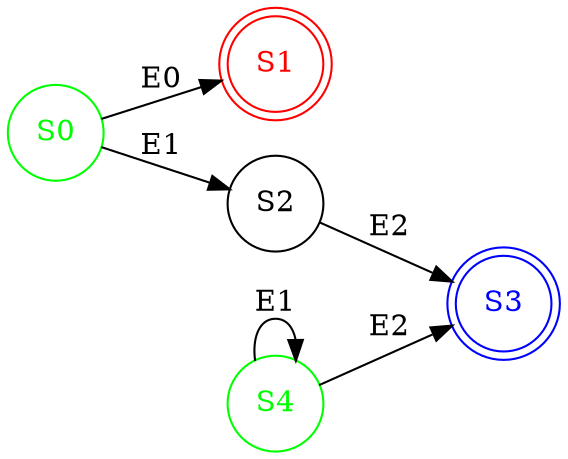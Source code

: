 digraph LimitOrder {
  rankdir = LR;

  node [shape = circle];

  S0 [shape = circle
      color = green
      fontcolor = green];
  S1 [shape = doublecircle
      color = red
      fontcolor = red];
  S3 [shape = doublecircle
      color = blue
      fontcolor = blue];
  S4 [shape = circle
      color = green
      fontcolor = green];

  S0 -> S1 [label = "E0"];
  S0 -> S2 [label = "E1"];
  S2 -> S3 [label = "E2"];
  S4 -> S3 [label = "E2"];
  S4 -> S4 [label = "E1"];
}
